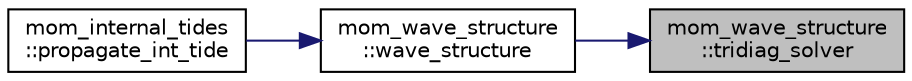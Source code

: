 digraph "mom_wave_structure::tridiag_solver"
{
 // INTERACTIVE_SVG=YES
 // LATEX_PDF_SIZE
  edge [fontname="Helvetica",fontsize="10",labelfontname="Helvetica",labelfontsize="10"];
  node [fontname="Helvetica",fontsize="10",shape=record];
  rankdir="RL";
  Node1 [label="mom_wave_structure\l::tridiag_solver",height=0.2,width=0.4,color="black", fillcolor="grey75", style="filled", fontcolor="black",tooltip="Solves a tri-diagonal system Ax=y using either the standard Thomas algorithm (TDMA_T) or its more sta..."];
  Node1 -> Node2 [dir="back",color="midnightblue",fontsize="10",style="solid",fontname="Helvetica"];
  Node2 [label="mom_wave_structure\l::wave_structure",height=0.2,width=0.4,color="black", fillcolor="white", style="filled",URL="$namespacemom__wave__structure.html#a4e0b6a0e08df15fde4d87030567b6e11",tooltip="This subroutine determines the internal wave velocity structure for any mode."];
  Node2 -> Node3 [dir="back",color="midnightblue",fontsize="10",style="solid",fontname="Helvetica"];
  Node3 [label="mom_internal_tides\l::propagate_int_tide",height=0.2,width=0.4,color="black", fillcolor="white", style="filled",URL="$namespacemom__internal__tides.html#aeeeea20ff7fe971846b7539d377f4389",tooltip="Calls subroutines in this file that are needed to refract, propagate, and dissipate energy density of..."];
}
